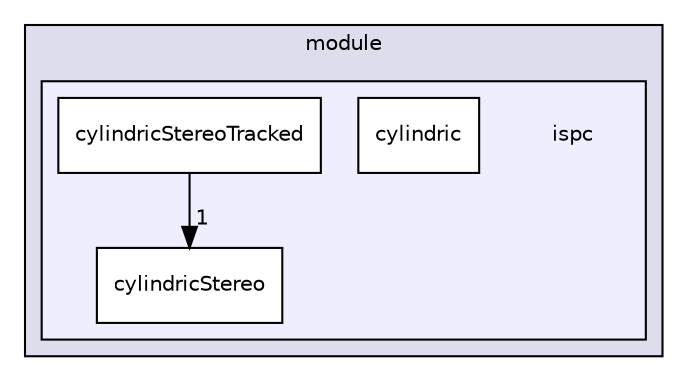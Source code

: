 digraph "platform/plugins/openDeck/module/ispc" {
  compound=true
  node [ fontsize="10", fontname="Helvetica"];
  edge [ labelfontsize="10", labelfontname="Helvetica"];
  subgraph clusterdir_8394413a065213dd7aef3f4bb7d01849 {
    graph [ bgcolor="#ddddee", pencolor="black", label="module" fontname="Helvetica", fontsize="10", URL="dir_8394413a065213dd7aef3f4bb7d01849.html"]
  subgraph clusterdir_f8c01585ab44a2461ce9de3af4b56528 {
    graph [ bgcolor="#eeeeff", pencolor="black", label="" URL="dir_f8c01585ab44a2461ce9de3af4b56528.html"];
    dir_f8c01585ab44a2461ce9de3af4b56528 [shape=plaintext label="ispc"];
  dir_23a6e58a6d10aa772193f5eb23035a87 [shape=box label="cylindric" fillcolor="white" style="filled" URL="dir_23a6e58a6d10aa772193f5eb23035a87.html"];
  dir_d65fdbbd25357d4888eb2d567ceb7eef [shape=box label="cylindricStereo" fillcolor="white" style="filled" URL="dir_d65fdbbd25357d4888eb2d567ceb7eef.html"];
  dir_b2e9be835f53e13fdcd91a6dfd8ac9d9 [shape=box label="cylindricStereoTracked" fillcolor="white" style="filled" URL="dir_b2e9be835f53e13fdcd91a6dfd8ac9d9.html"];
  }
  }
  dir_b2e9be835f53e13fdcd91a6dfd8ac9d9->dir_d65fdbbd25357d4888eb2d567ceb7eef [headlabel="1", labeldistance=1.5 headhref="dir_000122_000121.html"];
}
